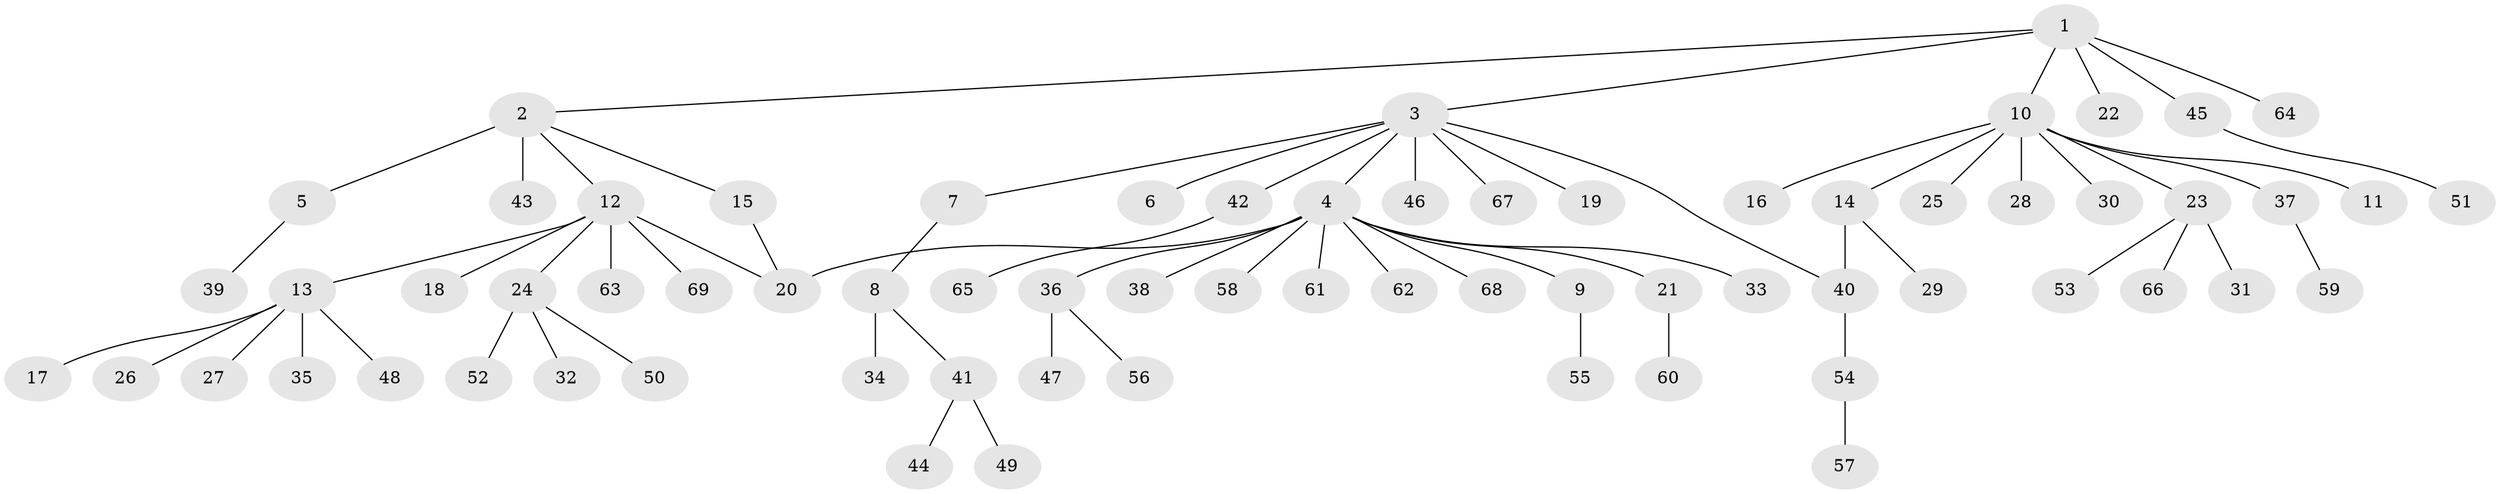 // original degree distribution, {7: 0.017699115044247787, 10: 0.02654867256637168, 1: 0.6017699115044248, 12: 0.008849557522123894, 3: 0.08849557522123894, 2: 0.21238938053097345, 8: 0.008849557522123894, 5: 0.017699115044247787, 6: 0.008849557522123894, 4: 0.008849557522123894}
// Generated by graph-tools (version 1.1) at 2025/50/03/04/25 22:50:07]
// undirected, 69 vertices, 71 edges
graph export_dot {
  node [color=gray90,style=filled];
  1;
  2;
  3;
  4;
  5;
  6;
  7;
  8;
  9;
  10;
  11;
  12;
  13;
  14;
  15;
  16;
  17;
  18;
  19;
  20;
  21;
  22;
  23;
  24;
  25;
  26;
  27;
  28;
  29;
  30;
  31;
  32;
  33;
  34;
  35;
  36;
  37;
  38;
  39;
  40;
  41;
  42;
  43;
  44;
  45;
  46;
  47;
  48;
  49;
  50;
  51;
  52;
  53;
  54;
  55;
  56;
  57;
  58;
  59;
  60;
  61;
  62;
  63;
  64;
  65;
  66;
  67;
  68;
  69;
  1 -- 2 [weight=1.0];
  1 -- 3 [weight=1.0];
  1 -- 10 [weight=1.0];
  1 -- 22 [weight=1.0];
  1 -- 45 [weight=1.0];
  1 -- 64 [weight=1.0];
  2 -- 5 [weight=1.0];
  2 -- 12 [weight=1.0];
  2 -- 15 [weight=1.0];
  2 -- 43 [weight=5.0];
  3 -- 4 [weight=1.0];
  3 -- 6 [weight=1.0];
  3 -- 7 [weight=1.0];
  3 -- 19 [weight=1.0];
  3 -- 40 [weight=1.0];
  3 -- 42 [weight=1.0];
  3 -- 46 [weight=1.0];
  3 -- 67 [weight=1.0];
  4 -- 9 [weight=1.0];
  4 -- 20 [weight=1.0];
  4 -- 21 [weight=1.0];
  4 -- 33 [weight=1.0];
  4 -- 36 [weight=1.0];
  4 -- 38 [weight=1.0];
  4 -- 58 [weight=1.0];
  4 -- 61 [weight=1.0];
  4 -- 62 [weight=1.0];
  4 -- 68 [weight=1.0];
  5 -- 39 [weight=1.0];
  7 -- 8 [weight=1.0];
  8 -- 34 [weight=2.0];
  8 -- 41 [weight=1.0];
  9 -- 55 [weight=1.0];
  10 -- 11 [weight=1.0];
  10 -- 14 [weight=1.0];
  10 -- 16 [weight=1.0];
  10 -- 23 [weight=1.0];
  10 -- 25 [weight=1.0];
  10 -- 28 [weight=1.0];
  10 -- 30 [weight=1.0];
  10 -- 37 [weight=1.0];
  12 -- 13 [weight=1.0];
  12 -- 18 [weight=1.0];
  12 -- 20 [weight=1.0];
  12 -- 24 [weight=1.0];
  12 -- 63 [weight=1.0];
  12 -- 69 [weight=1.0];
  13 -- 17 [weight=1.0];
  13 -- 26 [weight=1.0];
  13 -- 27 [weight=1.0];
  13 -- 35 [weight=1.0];
  13 -- 48 [weight=1.0];
  14 -- 29 [weight=2.0];
  14 -- 40 [weight=1.0];
  15 -- 20 [weight=1.0];
  21 -- 60 [weight=1.0];
  23 -- 31 [weight=1.0];
  23 -- 53 [weight=1.0];
  23 -- 66 [weight=1.0];
  24 -- 32 [weight=1.0];
  24 -- 50 [weight=2.0];
  24 -- 52 [weight=1.0];
  36 -- 47 [weight=1.0];
  36 -- 56 [weight=1.0];
  37 -- 59 [weight=1.0];
  40 -- 54 [weight=1.0];
  41 -- 44 [weight=1.0];
  41 -- 49 [weight=1.0];
  42 -- 65 [weight=1.0];
  45 -- 51 [weight=1.0];
  54 -- 57 [weight=1.0];
}
